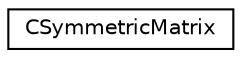 digraph "Graphical Class Hierarchy"
{
 // LATEX_PDF_SIZE
  edge [fontname="Helvetica",fontsize="10",labelfontname="Helvetica",labelfontsize="10"];
  node [fontname="Helvetica",fontsize="10",shape=record];
  rankdir="LR";
  Node0 [label="CSymmetricMatrix",height=0.2,width=0.4,color="black", fillcolor="white", style="filled",URL="$classCSymmetricMatrix.html",tooltip="The matrix is symmetric but full storage is used as that gives much better performance for some BLAS ..."];
}
